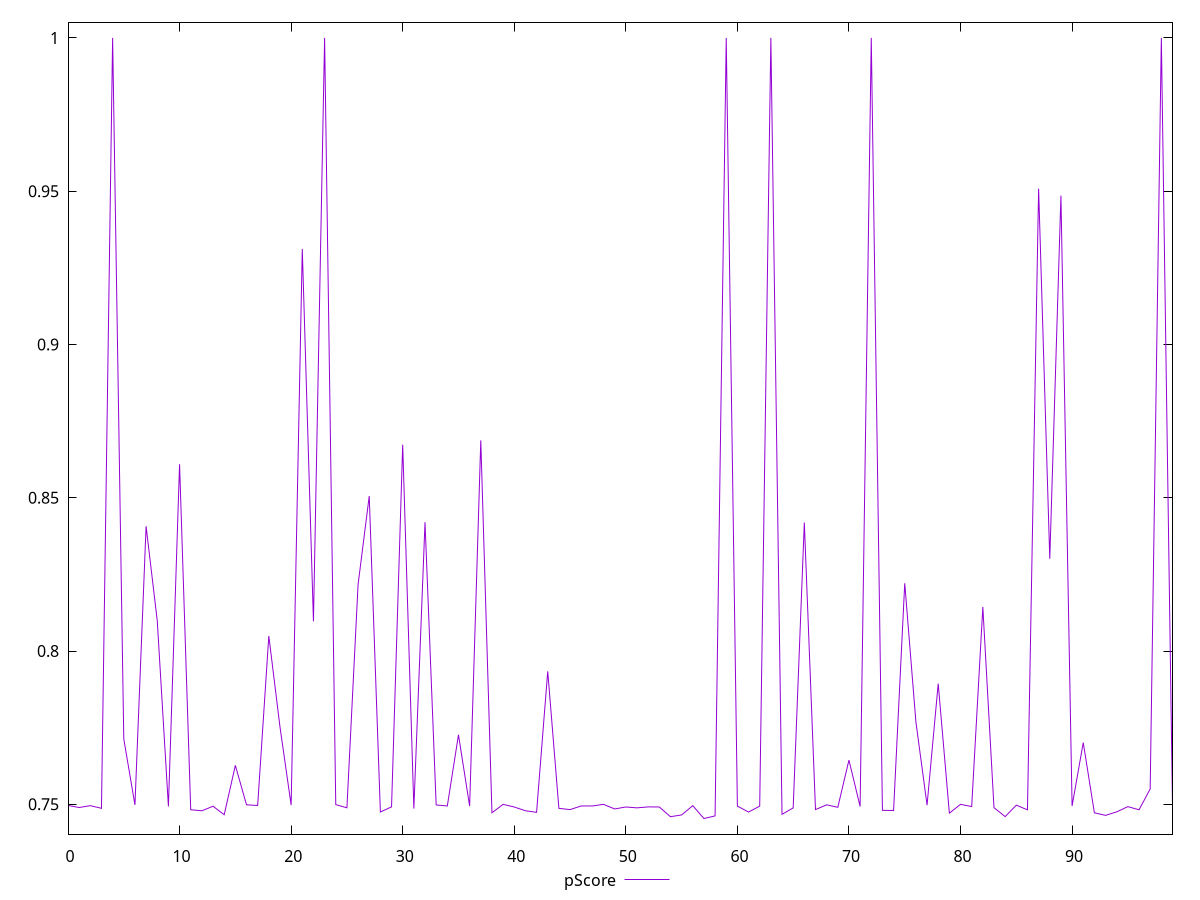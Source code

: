reset

$pScore <<EOF
0 0.7496544444444444
1 0.7489733333333334
2 0.7495822222222223
3 0.7487066666666666
4 1
5 0.7713458333319674
6 0.7498155555555556
7 0.8407066666676353
8 0.8098991666641087
9 0.7493288888888888
10 0.8609575000032783
11 0.74824
12 0.7478955555555555
13 0.7493944444444445
14 0.74662
15 0.7627124999991307
16 0.7498538888866703
17 0.7496366666666666
18 0.8049266666639596
19 0.7752724999996523
20 0.74977
21 0.9311633333315452
22 0.8097016666643322
23 1
24 0.7499077777777777
25 0.7488755555555555
26 0.8216833333329607
27 0.8505675000014404
28 0.7475133333333334
29 0.7491777777777777
30 0.8673083333360652
31 0.7486333333333334
32 0.8420258333347738
33 0.7498111111111111
34 0.7494744444444444
35 0.7726825000004222
36 0.7494222222222222
37 0.8687258333340288
38 0.7472566666666667
39 0.75
40 0.7491355555555556
41 0.7479222222222223
42 0.7473933333333334
43 0.7933974999996523
44 0.7486966666666667
45 0.7482933333333334
46 0.74947
47 0.7494733333333333
48 0.75
49 0.7485033333333333
50 0.7491477777777777
51 0.7488588888888889
52 0.7491744444444445
53 0.7491444444444444
54 0.7459822222222222
55 0.7465477777777778
56 0.7495833333333334
57 0.7453822222222222
58 0.7462388888888889
59 1
60 0.7494311111111112
61 0.7474911111111111
62 0.7494211111111111
63 1
64 0.7467544444444445
65 0.7488455555555555
66 0.8419191666692495
67 0.7483011111111111
68 0.7498455555555555
69 0.7490366666666667
70 0.7644408333363633
71 0.7492966666666666
72 1
73 0.7480577777777778
74 0.7480044444444445
75 0.8221066666673869
76 0.7769166666672875
77 0.7497488888888889
78 0.7893766666669398
79 0.7471366666666667
80 0.75
81 0.7492955555555556
82 0.8143808333327373
83 0.7489355555555556
84 0.7459988888888889
85 0.7497355555555556
86 0.7482188888888889
87 0.9508374999991308
88 0.8300991666689514
89 0.9485400000028312
90 0.7494655555555556
91 0.770137499999255
92 0.7472422222222223
93 0.7464077777777778
94 0.7475566666666666
95 0.7492544444444444
96 0.7482244444444445
97 0.7550208333320916
98 1
99 0.7494722222222222
EOF

set key outside below
set xrange [0:99]
set yrange [0.7402898666666666:1.0050923555555555]
set trange [0.7402898666666666:1.0050923555555555]
set terminal svg size 640, 500 enhanced background rgb 'white'
set output "reprap/uses-rel-preconnect/samples/pages+cached+noexternal+nomedia+nocss+nojs/pScore/values.svg"

plot $pScore title "pScore" with line

reset
